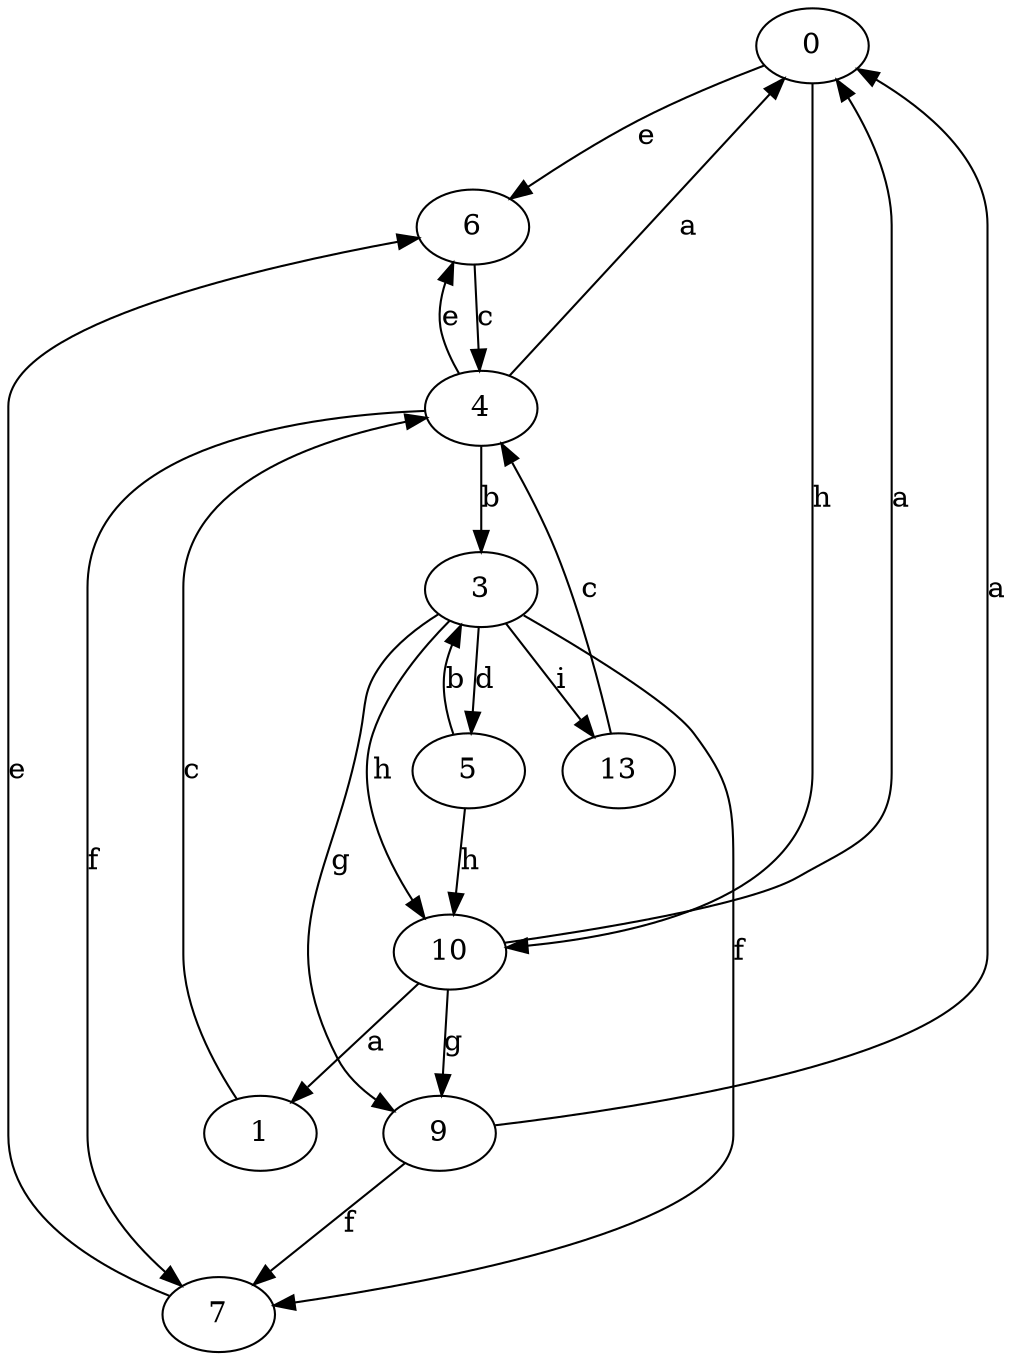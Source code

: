 strict digraph  {
0;
1;
3;
4;
5;
6;
7;
9;
10;
13;
0 -> 6  [label=e];
0 -> 10  [label=h];
1 -> 4  [label=c];
3 -> 5  [label=d];
3 -> 7  [label=f];
3 -> 9  [label=g];
3 -> 10  [label=h];
3 -> 13  [label=i];
4 -> 0  [label=a];
4 -> 3  [label=b];
4 -> 6  [label=e];
4 -> 7  [label=f];
5 -> 3  [label=b];
5 -> 10  [label=h];
6 -> 4  [label=c];
7 -> 6  [label=e];
9 -> 0  [label=a];
9 -> 7  [label=f];
10 -> 0  [label=a];
10 -> 1  [label=a];
10 -> 9  [label=g];
13 -> 4  [label=c];
}
